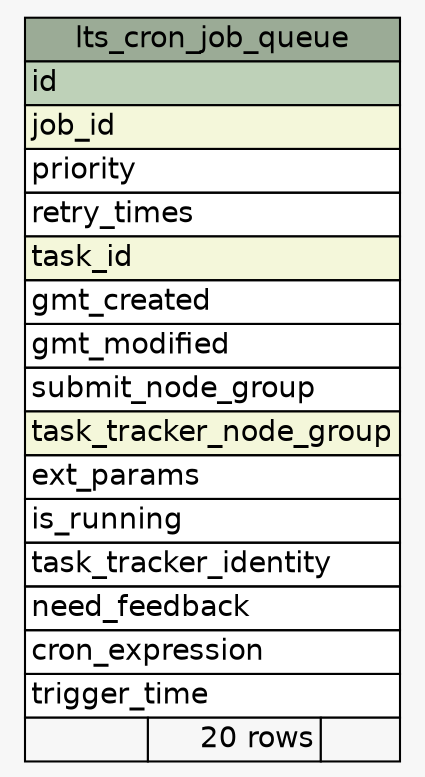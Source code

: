 // dot 2.36.0 on Windows 7 6.1
// SchemaSpy rev 590
digraph "lts_cron_job_queue" {
  graph [
    rankdir="RL"
    bgcolor="#f7f7f7"
    nodesep="0.18"
    ranksep="0.46"
    fontname="Helvetica"
    fontsize="14"
  ];
  node [
    fontname="Helvetica"
    fontsize="14"
    shape="plaintext"
  ];
  edge [
    arrowsize="0.8"
  ];
  "lts_cron_job_queue" [
    label=<
    <TABLE BORDER="0" CELLBORDER="1" CELLSPACING="0" BGCOLOR="#ffffff">
      <TR><TD COLSPAN="3" BGCOLOR="#9bab96" ALIGN="CENTER">lts_cron_job_queue</TD></TR>
      <TR><TD PORT="id" COLSPAN="3" BGCOLOR="#bed1b8" ALIGN="LEFT">id</TD></TR>
      <TR><TD PORT="job_id" COLSPAN="3" BGCOLOR="#f4f7da" ALIGN="LEFT">job_id</TD></TR>
      <TR><TD PORT="priority" COLSPAN="3" ALIGN="LEFT">priority</TD></TR>
      <TR><TD PORT="retry_times" COLSPAN="3" ALIGN="LEFT">retry_times</TD></TR>
      <TR><TD PORT="task_id" COLSPAN="3" BGCOLOR="#f4f7da" ALIGN="LEFT">task_id</TD></TR>
      <TR><TD PORT="gmt_created" COLSPAN="3" ALIGN="LEFT">gmt_created</TD></TR>
      <TR><TD PORT="gmt_modified" COLSPAN="3" ALIGN="LEFT">gmt_modified</TD></TR>
      <TR><TD PORT="submit_node_group" COLSPAN="3" ALIGN="LEFT">submit_node_group</TD></TR>
      <TR><TD PORT="task_tracker_node_group" COLSPAN="3" BGCOLOR="#f4f7da" ALIGN="LEFT">task_tracker_node_group</TD></TR>
      <TR><TD PORT="ext_params" COLSPAN="3" ALIGN="LEFT">ext_params</TD></TR>
      <TR><TD PORT="is_running" COLSPAN="3" ALIGN="LEFT">is_running</TD></TR>
      <TR><TD PORT="task_tracker_identity" COLSPAN="3" ALIGN="LEFT">task_tracker_identity</TD></TR>
      <TR><TD PORT="need_feedback" COLSPAN="3" ALIGN="LEFT">need_feedback</TD></TR>
      <TR><TD PORT="cron_expression" COLSPAN="3" ALIGN="LEFT">cron_expression</TD></TR>
      <TR><TD PORT="trigger_time" COLSPAN="3" ALIGN="LEFT">trigger_time</TD></TR>
      <TR><TD ALIGN="LEFT" BGCOLOR="#f7f7f7">  </TD><TD ALIGN="RIGHT" BGCOLOR="#f7f7f7">20 rows</TD><TD ALIGN="RIGHT" BGCOLOR="#f7f7f7">  </TD></TR>
    </TABLE>>
    URL="tables/lts_cron_job_queue.html"
    tooltip="lts_cron_job_queue"
  ];
}
